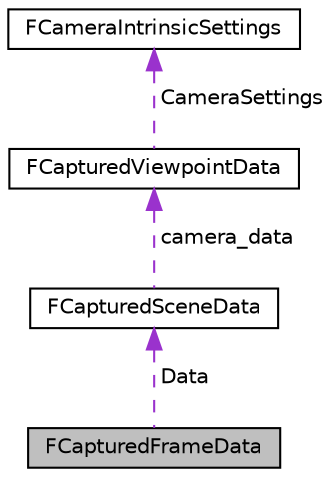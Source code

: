 digraph "FCapturedFrameData"
{
  edge [fontname="Helvetica",fontsize="10",labelfontname="Helvetica",labelfontsize="10"];
  node [fontname="Helvetica",fontsize="10",shape=record];
  Node1 [label="FCapturedFrameData",height=0.2,width=0.4,color="black", fillcolor="grey75", style="filled", fontcolor="black"];
  Node2 -> Node1 [dir="back",color="darkorchid3",fontsize="10",style="dashed",label=" Data" ,fontname="Helvetica"];
  Node2 [label="FCapturedSceneData",height=0.2,width=0.4,color="black", fillcolor="white", style="filled",URL="$struct_f_captured_scene_data.html"];
  Node3 -> Node2 [dir="back",color="darkorchid3",fontsize="10",style="dashed",label=" camera_data" ,fontname="Helvetica"];
  Node3 [label="FCapturedViewpointData",height=0.2,width=0.4,color="black", fillcolor="white", style="filled",URL="$struct_f_captured_viewpoint_data.html"];
  Node4 -> Node3 [dir="back",color="darkorchid3",fontsize="10",style="dashed",label=" CameraSettings" ,fontname="Helvetica"];
  Node4 [label="FCameraIntrinsicSettings",height=0.2,width=0.4,color="black", fillcolor="white", style="filled",URL="$struct_f_camera_intrinsic_settings.html"];
}
